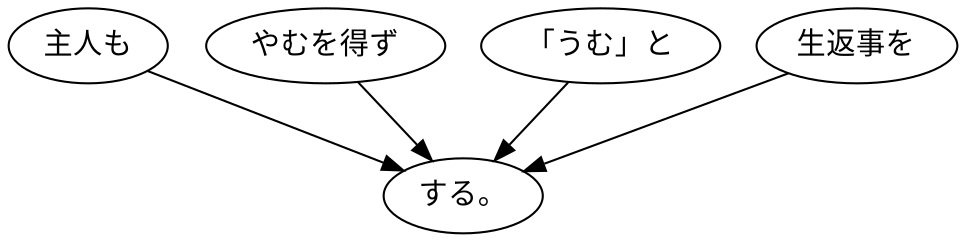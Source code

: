digraph graph1479 {
	node0 [label="主人も"];
	node1 [label="やむを得ず"];
	node2 [label="「うむ」と"];
	node3 [label="生返事を"];
	node4 [label="する。"];
	node0 -> node4;
	node1 -> node4;
	node2 -> node4;
	node3 -> node4;
}
